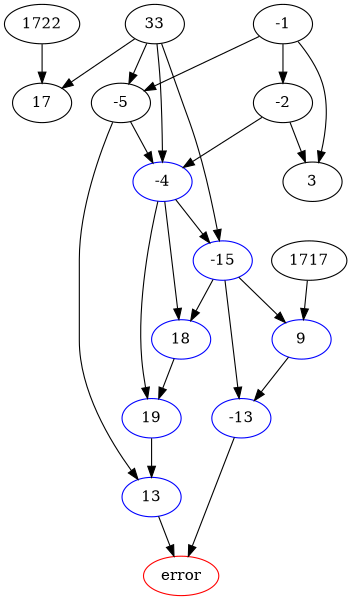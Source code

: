 digraph G {
size ="4,4";
13[color=blue];
-13[color=blue];
error[color=red];
13->error;
-13->error;
-5-5->13;
19[color=blue];
19->13;
-13[color=blue];
9[color=blue];
9->-13;
-15[color=blue];
-15->-13;
19[color=blue];
-4[color=blue];
-4->19;
18[color=blue];
18->19;
9[color=blue];
-15[color=blue];
-15->9;
1717->9;
18[color=blue];
-4[color=blue];
-4->18;
-15[color=blue];
-15->18;
-15[color=blue];
33->-15;
-4[color=blue];
-4->-15;
-4[color=blue];
-2-2->-4;
33->-4;
-5-5->-4;
-5-1-1->-5;
33->-5;
1722->17;
33->17;
3-1-1->3;
-2-2->3;
-2-1-1->-2;
}
